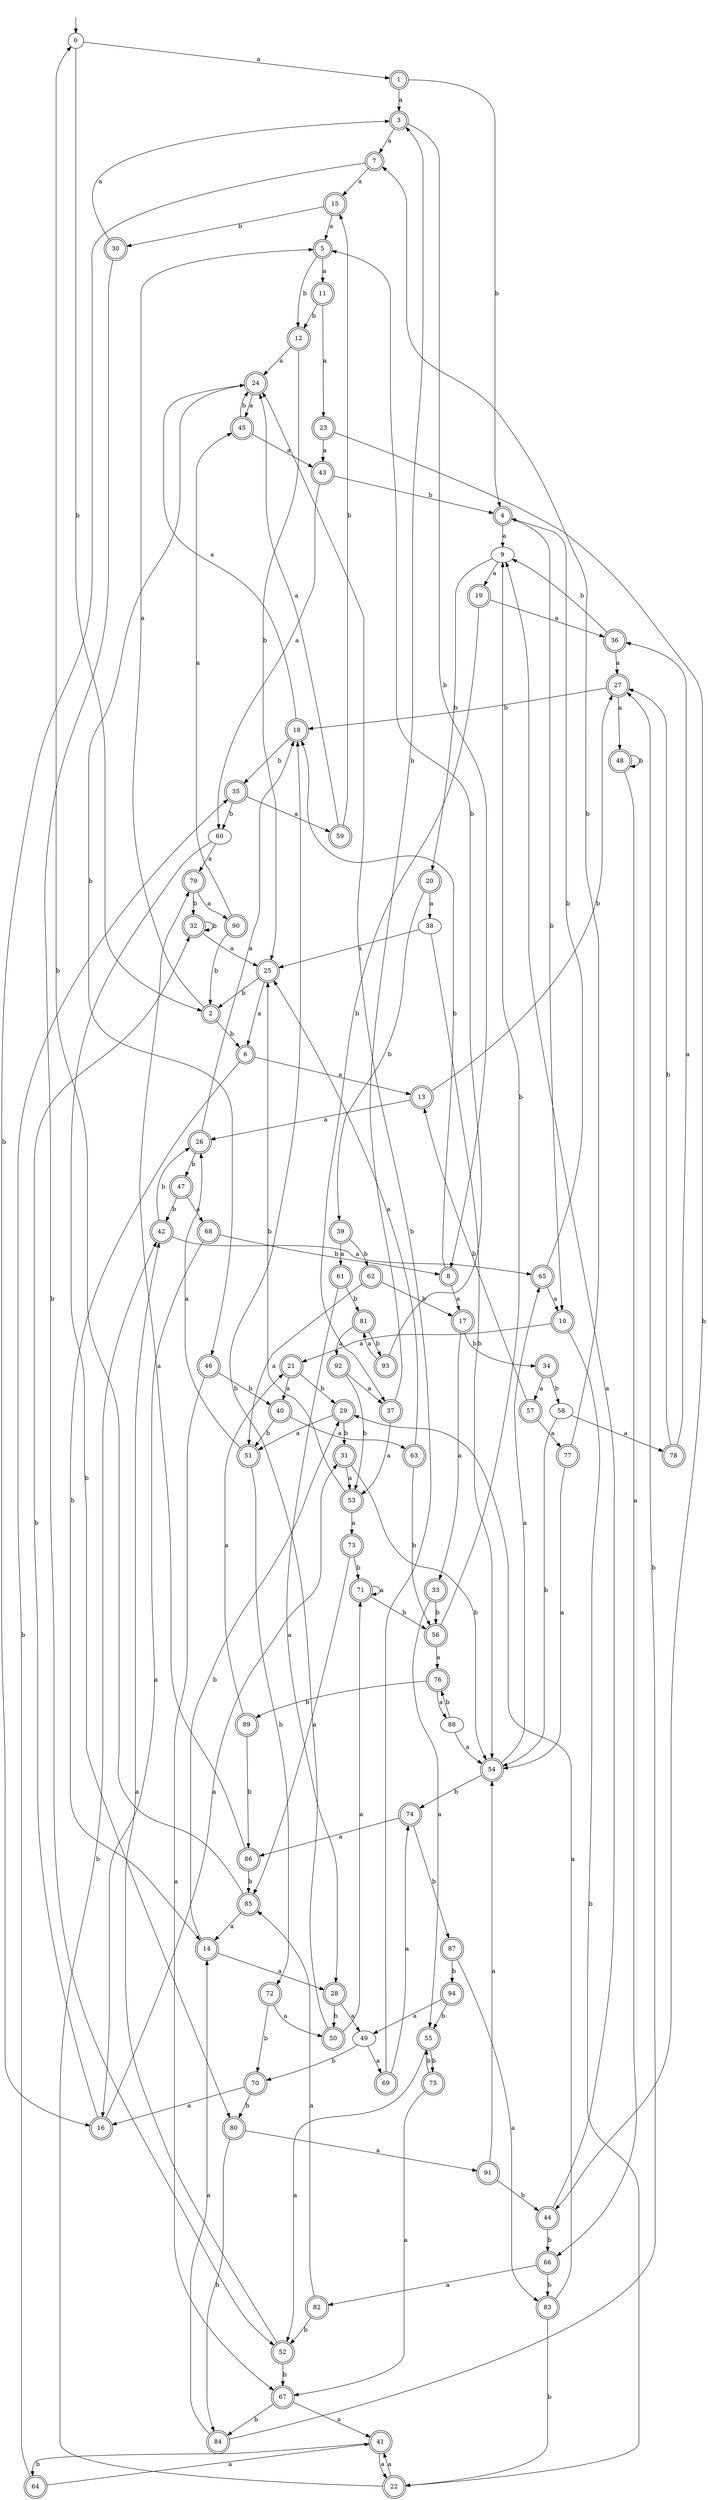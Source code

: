 digraph RandomDFA {
  __start0 [label="", shape=none];
  __start0 -> 0 [label=""];
  0 [shape=circle]
  0 -> 1 [label="a"]
  0 -> 2 [label="b"]
  1 [shape=doublecircle]
  1 -> 3 [label="a"]
  1 -> 4 [label="b"]
  2 [shape=doublecircle]
  2 -> 5 [label="a"]
  2 -> 6 [label="b"]
  3 [shape=doublecircle]
  3 -> 7 [label="a"]
  3 -> 8 [label="b"]
  4 [shape=doublecircle]
  4 -> 9 [label="a"]
  4 -> 10 [label="b"]
  5 [shape=doublecircle]
  5 -> 11 [label="a"]
  5 -> 12 [label="b"]
  6 [shape=doublecircle]
  6 -> 13 [label="a"]
  6 -> 14 [label="b"]
  7 [shape=doublecircle]
  7 -> 15 [label="a"]
  7 -> 16 [label="b"]
  8 [shape=doublecircle]
  8 -> 17 [label="a"]
  8 -> 18 [label="b"]
  9
  9 -> 19 [label="a"]
  9 -> 20 [label="b"]
  10 [shape=doublecircle]
  10 -> 21 [label="a"]
  10 -> 22 [label="b"]
  11 [shape=doublecircle]
  11 -> 23 [label="a"]
  11 -> 12 [label="b"]
  12 [shape=doublecircle]
  12 -> 24 [label="a"]
  12 -> 25 [label="b"]
  13 [shape=doublecircle]
  13 -> 26 [label="a"]
  13 -> 27 [label="b"]
  14 [shape=doublecircle]
  14 -> 28 [label="a"]
  14 -> 29 [label="b"]
  15 [shape=doublecircle]
  15 -> 5 [label="a"]
  15 -> 30 [label="b"]
  16 [shape=doublecircle]
  16 -> 31 [label="a"]
  16 -> 32 [label="b"]
  17 [shape=doublecircle]
  17 -> 33 [label="a"]
  17 -> 34 [label="b"]
  18 [shape=doublecircle]
  18 -> 24 [label="a"]
  18 -> 35 [label="b"]
  19 [shape=doublecircle]
  19 -> 36 [label="a"]
  19 -> 37 [label="b"]
  20 [shape=doublecircle]
  20 -> 38 [label="a"]
  20 -> 39 [label="b"]
  21 [shape=doublecircle]
  21 -> 40 [label="a"]
  21 -> 29 [label="b"]
  22 [shape=doublecircle]
  22 -> 41 [label="a"]
  22 -> 42 [label="b"]
  23 [shape=doublecircle]
  23 -> 43 [label="a"]
  23 -> 44 [label="b"]
  24 [shape=doublecircle]
  24 -> 45 [label="a"]
  24 -> 46 [label="b"]
  25 [shape=doublecircle]
  25 -> 6 [label="a"]
  25 -> 2 [label="b"]
  26 [shape=doublecircle]
  26 -> 18 [label="a"]
  26 -> 47 [label="b"]
  27 [shape=doublecircle]
  27 -> 48 [label="a"]
  27 -> 18 [label="b"]
  28 [shape=doublecircle]
  28 -> 49 [label="a"]
  28 -> 50 [label="b"]
  29 [shape=doublecircle]
  29 -> 51 [label="a"]
  29 -> 31 [label="b"]
  30 [shape=doublecircle]
  30 -> 3 [label="a"]
  30 -> 52 [label="b"]
  31 [shape=doublecircle]
  31 -> 53 [label="a"]
  31 -> 54 [label="b"]
  32 [shape=doublecircle]
  32 -> 25 [label="a"]
  32 -> 32 [label="b"]
  33 [shape=doublecircle]
  33 -> 55 [label="a"]
  33 -> 56 [label="b"]
  34 [shape=doublecircle]
  34 -> 57 [label="a"]
  34 -> 58 [label="b"]
  35 [shape=doublecircle]
  35 -> 59 [label="a"]
  35 -> 60 [label="b"]
  36 [shape=doublecircle]
  36 -> 27 [label="a"]
  36 -> 9 [label="b"]
  37 [shape=doublecircle]
  37 -> 53 [label="a"]
  37 -> 3 [label="b"]
  38
  38 -> 25 [label="a"]
  38 -> 54 [label="b"]
  39 [shape=doublecircle]
  39 -> 61 [label="a"]
  39 -> 62 [label="b"]
  40 [shape=doublecircle]
  40 -> 63 [label="a"]
  40 -> 51 [label="b"]
  41 [shape=doublecircle]
  41 -> 22 [label="a"]
  41 -> 64 [label="b"]
  42 [shape=doublecircle]
  42 -> 65 [label="a"]
  42 -> 26 [label="b"]
  43 [shape=doublecircle]
  43 -> 60 [label="a"]
  43 -> 4 [label="b"]
  44 [shape=doublecircle]
  44 -> 9 [label="a"]
  44 -> 66 [label="b"]
  45 [shape=doublecircle]
  45 -> 43 [label="a"]
  45 -> 24 [label="b"]
  46 [shape=doublecircle]
  46 -> 67 [label="a"]
  46 -> 40 [label="b"]
  47 [shape=doublecircle]
  47 -> 68 [label="a"]
  47 -> 42 [label="b"]
  48 [shape=doublecircle]
  48 -> 66 [label="a"]
  48 -> 48 [label="b"]
  49
  49 -> 69 [label="a"]
  49 -> 70 [label="b"]
  50 [shape=doublecircle]
  50 -> 71 [label="a"]
  50 -> 18 [label="b"]
  51 [shape=doublecircle]
  51 -> 26 [label="a"]
  51 -> 72 [label="b"]
  52 [shape=doublecircle]
  52 -> 42 [label="a"]
  52 -> 67 [label="b"]
  53 [shape=doublecircle]
  53 -> 73 [label="a"]
  53 -> 25 [label="b"]
  54 [shape=doublecircle]
  54 -> 65 [label="a"]
  54 -> 74 [label="b"]
  55 [shape=doublecircle]
  55 -> 52 [label="a"]
  55 -> 75 [label="b"]
  56 [shape=doublecircle]
  56 -> 76 [label="a"]
  56 -> 9 [label="b"]
  57 [shape=doublecircle]
  57 -> 77 [label="a"]
  57 -> 13 [label="b"]
  58
  58 -> 78 [label="a"]
  58 -> 54 [label="b"]
  59 [shape=doublecircle]
  59 -> 24 [label="a"]
  59 -> 15 [label="b"]
  60
  60 -> 79 [label="a"]
  60 -> 80 [label="b"]
  61 [shape=doublecircle]
  61 -> 28 [label="a"]
  61 -> 81 [label="b"]
  62 [shape=doublecircle]
  62 -> 51 [label="a"]
  62 -> 17 [label="b"]
  63 [shape=doublecircle]
  63 -> 25 [label="a"]
  63 -> 56 [label="b"]
  64 [shape=doublecircle]
  64 -> 41 [label="a"]
  64 -> 35 [label="b"]
  65 [shape=doublecircle]
  65 -> 10 [label="a"]
  65 -> 4 [label="b"]
  66 [shape=doublecircle]
  66 -> 82 [label="a"]
  66 -> 83 [label="b"]
  67 [shape=doublecircle]
  67 -> 41 [label="a"]
  67 -> 84 [label="b"]
  68 [shape=doublecircle]
  68 -> 16 [label="a"]
  68 -> 8 [label="b"]
  69 [shape=doublecircle]
  69 -> 74 [label="a"]
  69 -> 24 [label="b"]
  70 [shape=doublecircle]
  70 -> 16 [label="a"]
  70 -> 80 [label="b"]
  71 [shape=doublecircle]
  71 -> 71 [label="a"]
  71 -> 56 [label="b"]
  72 [shape=doublecircle]
  72 -> 50 [label="a"]
  72 -> 70 [label="b"]
  73 [shape=doublecircle]
  73 -> 85 [label="a"]
  73 -> 71 [label="b"]
  74 [shape=doublecircle]
  74 -> 86 [label="a"]
  74 -> 87 [label="b"]
  75 [shape=doublecircle]
  75 -> 67 [label="a"]
  75 -> 55 [label="b"]
  76 [shape=doublecircle]
  76 -> 88 [label="a"]
  76 -> 89 [label="b"]
  77 [shape=doublecircle]
  77 -> 54 [label="a"]
  77 -> 7 [label="b"]
  78 [shape=doublecircle]
  78 -> 36 [label="a"]
  78 -> 27 [label="b"]
  79 [shape=doublecircle]
  79 -> 90 [label="a"]
  79 -> 32 [label="b"]
  80 [shape=doublecircle]
  80 -> 91 [label="a"]
  80 -> 84 [label="b"]
  81 [shape=doublecircle]
  81 -> 92 [label="a"]
  81 -> 93 [label="b"]
  82 [shape=doublecircle]
  82 -> 85 [label="a"]
  82 -> 52 [label="b"]
  83 [shape=doublecircle]
  83 -> 29 [label="a"]
  83 -> 22 [label="b"]
  84 [shape=doublecircle]
  84 -> 14 [label="a"]
  84 -> 27 [label="b"]
  85 [shape=doublecircle]
  85 -> 14 [label="a"]
  85 -> 0 [label="b"]
  86 [shape=doublecircle]
  86 -> 79 [label="a"]
  86 -> 85 [label="b"]
  87 [shape=doublecircle]
  87 -> 83 [label="a"]
  87 -> 94 [label="b"]
  88
  88 -> 54 [label="a"]
  88 -> 76 [label="b"]
  89 [shape=doublecircle]
  89 -> 21 [label="a"]
  89 -> 86 [label="b"]
  90 [shape=doublecircle]
  90 -> 45 [label="a"]
  90 -> 2 [label="b"]
  91 [shape=doublecircle]
  91 -> 54 [label="a"]
  91 -> 44 [label="b"]
  92 [shape=doublecircle]
  92 -> 37 [label="a"]
  92 -> 53 [label="b"]
  93 [shape=doublecircle]
  93 -> 81 [label="a"]
  93 -> 5 [label="b"]
  94 [shape=doublecircle]
  94 -> 49 [label="a"]
  94 -> 55 [label="b"]
}
